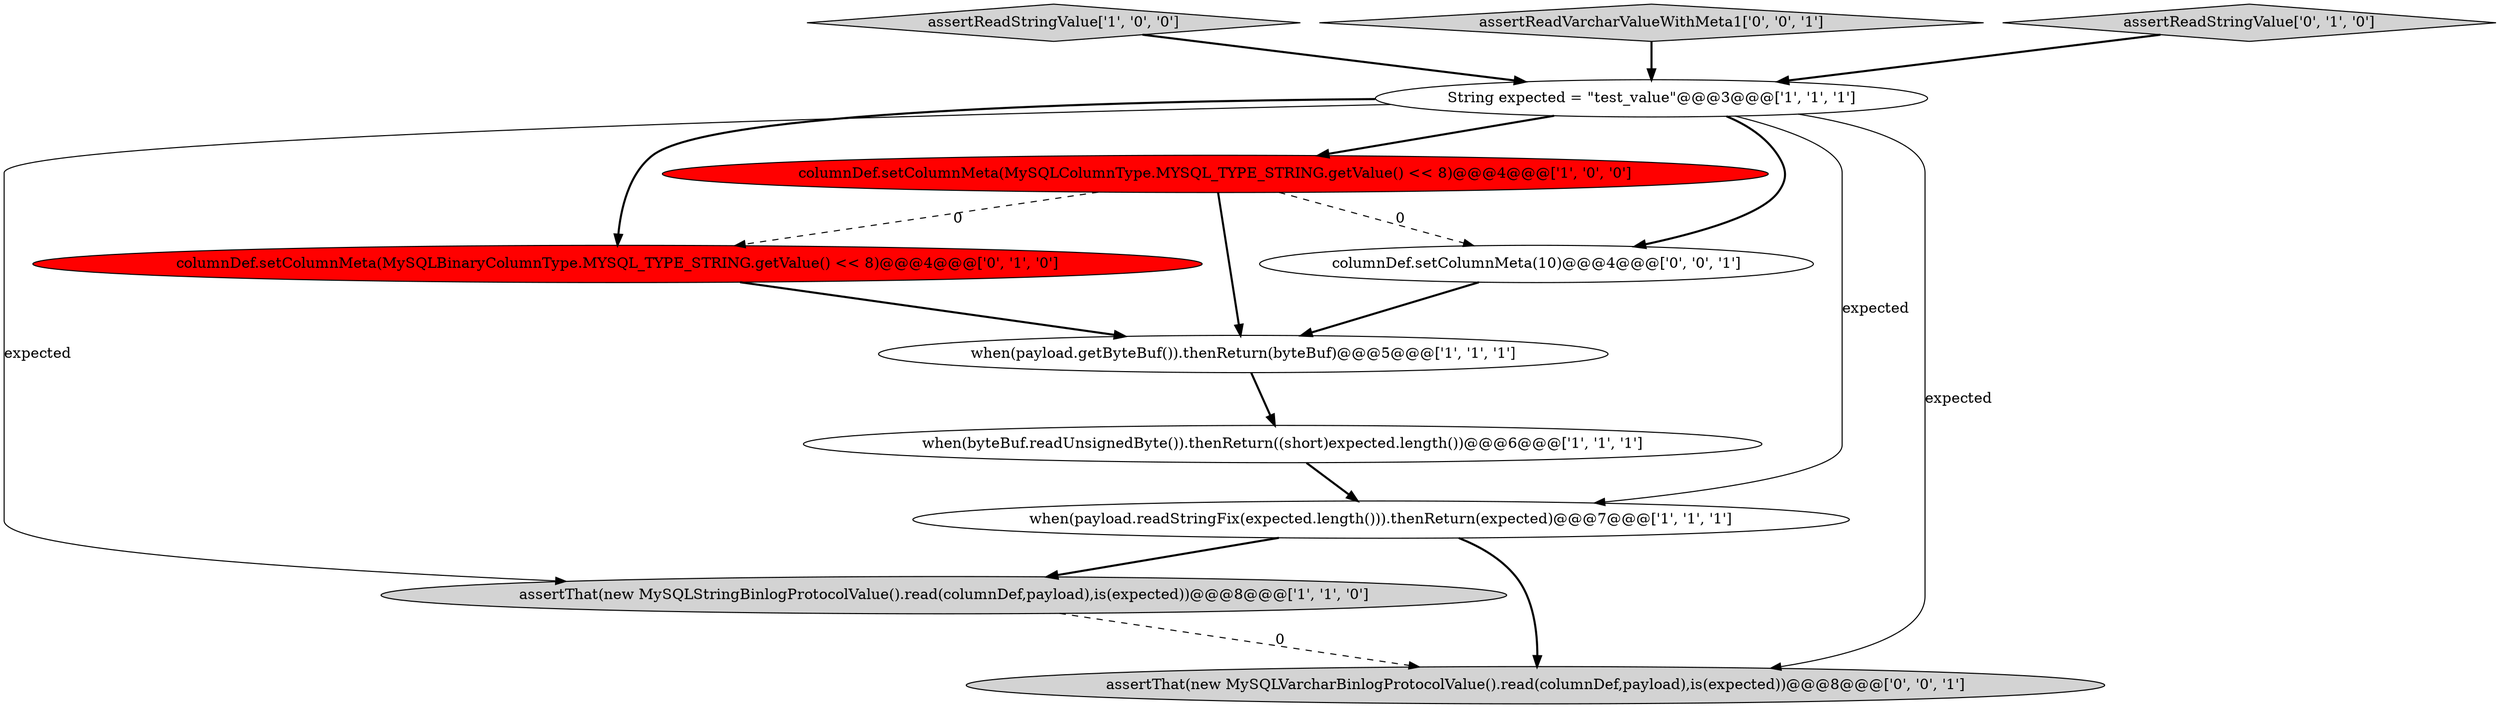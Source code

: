 digraph {
11 [style = filled, label = "assertThat(new MySQLVarcharBinlogProtocolValue().read(columnDef,payload),is(expected))@@@8@@@['0', '0', '1']", fillcolor = lightgray, shape = ellipse image = "AAA0AAABBB3BBB"];
5 [style = filled, label = "columnDef.setColumnMeta(MySQLColumnType.MYSQL_TYPE_STRING.getValue() << 8)@@@4@@@['1', '0', '0']", fillcolor = red, shape = ellipse image = "AAA1AAABBB1BBB"];
3 [style = filled, label = "assertThat(new MySQLStringBinlogProtocolValue().read(columnDef,payload),is(expected))@@@8@@@['1', '1', '0']", fillcolor = lightgray, shape = ellipse image = "AAA0AAABBB1BBB"];
2 [style = filled, label = "when(payload.getByteBuf()).thenReturn(byteBuf)@@@5@@@['1', '1', '1']", fillcolor = white, shape = ellipse image = "AAA0AAABBB1BBB"];
6 [style = filled, label = "when(byteBuf.readUnsignedByte()).thenReturn((short)expected.length())@@@6@@@['1', '1', '1']", fillcolor = white, shape = ellipse image = "AAA0AAABBB1BBB"];
0 [style = filled, label = "String expected = \"test_value\"@@@3@@@['1', '1', '1']", fillcolor = white, shape = ellipse image = "AAA0AAABBB1BBB"];
8 [style = filled, label = "columnDef.setColumnMeta(MySQLBinaryColumnType.MYSQL_TYPE_STRING.getValue() << 8)@@@4@@@['0', '1', '0']", fillcolor = red, shape = ellipse image = "AAA1AAABBB2BBB"];
1 [style = filled, label = "assertReadStringValue['1', '0', '0']", fillcolor = lightgray, shape = diamond image = "AAA0AAABBB1BBB"];
9 [style = filled, label = "assertReadVarcharValueWithMeta1['0', '0', '1']", fillcolor = lightgray, shape = diamond image = "AAA0AAABBB3BBB"];
4 [style = filled, label = "when(payload.readStringFix(expected.length())).thenReturn(expected)@@@7@@@['1', '1', '1']", fillcolor = white, shape = ellipse image = "AAA0AAABBB1BBB"];
10 [style = filled, label = "columnDef.setColumnMeta(10)@@@4@@@['0', '0', '1']", fillcolor = white, shape = ellipse image = "AAA0AAABBB3BBB"];
7 [style = filled, label = "assertReadStringValue['0', '1', '0']", fillcolor = lightgray, shape = diamond image = "AAA0AAABBB2BBB"];
0->11 [style = solid, label="expected"];
5->8 [style = dashed, label="0"];
4->3 [style = bold, label=""];
6->4 [style = bold, label=""];
5->2 [style = bold, label=""];
0->10 [style = bold, label=""];
7->0 [style = bold, label=""];
10->2 [style = bold, label=""];
1->0 [style = bold, label=""];
9->0 [style = bold, label=""];
8->2 [style = bold, label=""];
4->11 [style = bold, label=""];
5->10 [style = dashed, label="0"];
2->6 [style = bold, label=""];
0->4 [style = solid, label="expected"];
0->3 [style = solid, label="expected"];
3->11 [style = dashed, label="0"];
0->5 [style = bold, label=""];
0->8 [style = bold, label=""];
}
